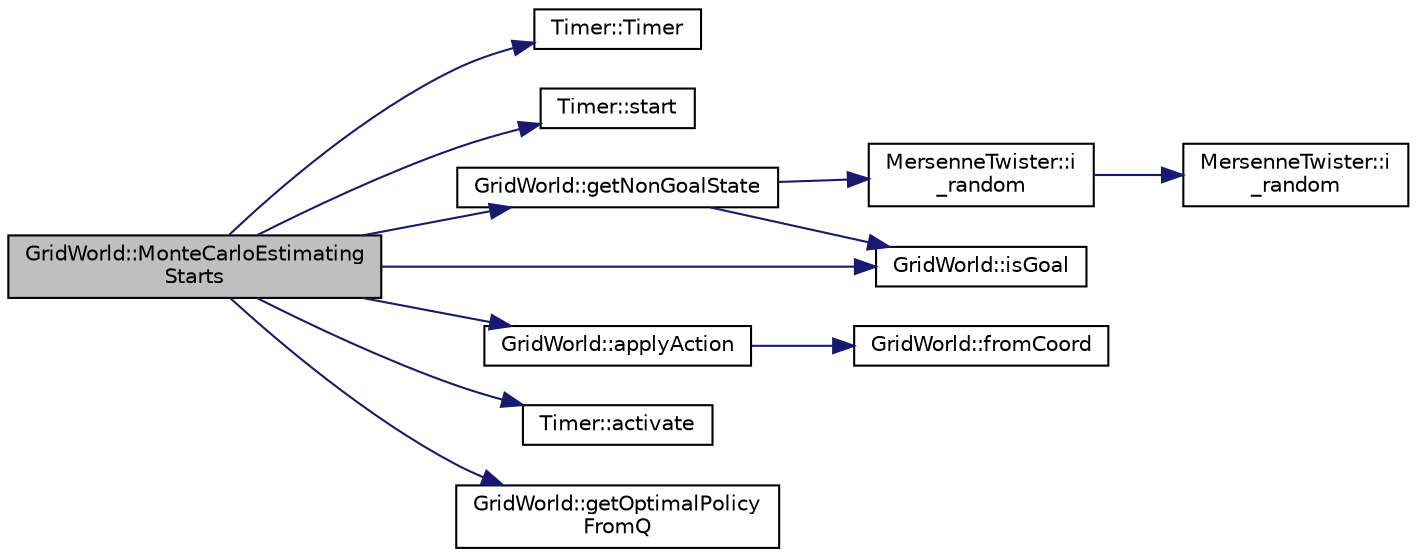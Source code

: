 digraph "GridWorld::MonteCarloEstimatingStarts"
{
  bgcolor="transparent";
  edge [fontname="Helvetica",fontsize="10",labelfontname="Helvetica",labelfontsize="10"];
  node [fontname="Helvetica",fontsize="10",shape=record];
  rankdir="LR";
  Node66 [label="GridWorld::MonteCarloEstimating\lStarts",height=0.2,width=0.4,color="black", fillcolor="grey75", style="filled", fontcolor="black"];
  Node66 -> Node67 [color="midnightblue",fontsize="10",style="solid",fontname="Helvetica"];
  Node67 [label="Timer::Timer",height=0.2,width=0.4,color="black",URL="$classTimer.html#ad6961e6afa7a21a78e564d8f21d7387b",tooltip="Creates an instance of a timer object. "];
  Node66 -> Node68 [color="midnightblue",fontsize="10",style="solid",fontname="Helvetica"];
  Node68 [label="Timer::start",height=0.2,width=0.4,color="black",URL="$classTimer.html#a3a8b5272198d029779dc9302a54305a8",tooltip="Start the timer. "];
  Node66 -> Node69 [color="midnightblue",fontsize="10",style="solid",fontname="Helvetica"];
  Node69 [label="GridWorld::getNonGoalState",height=0.2,width=0.4,color="black",URL="$classGridWorld.html#a32bc48e56c9a7163d2fbf917df9d35c0",tooltip="Selects a random non-goal state. "];
  Node69 -> Node70 [color="midnightblue",fontsize="10",style="solid",fontname="Helvetica"];
  Node70 [label="MersenneTwister::i\l_random",height=0.2,width=0.4,color="black",URL="$classMersenneTwister.html#a063d531b0832d9ffa50c4c0340e7e510",tooltip="Pseudo-random number generator using the Mersenne Twister method. "];
  Node70 -> Node71 [color="midnightblue",fontsize="10",style="solid",fontname="Helvetica"];
  Node71 [label="MersenneTwister::i\l_random",height=0.2,width=0.4,color="black",URL="$classMersenneTwister.html#aa9ac0f554639124111e344e9889334e8",tooltip="Pseudo-random number generator using the Mersenne Twister method. "];
  Node69 -> Node72 [color="midnightblue",fontsize="10",style="solid",fontname="Helvetica"];
  Node72 [label="GridWorld::isGoal",height=0.2,width=0.4,color="black",URL="$classGridWorld.html#a202b7bda8938f3c641c2812dcc9b5ac1",tooltip="Informs whether a state is a goal state in the grid world. "];
  Node66 -> Node73 [color="midnightblue",fontsize="10",style="solid",fontname="Helvetica"];
  Node73 [label="GridWorld::applyAction",height=0.2,width=0.4,color="black",URL="$classGridWorld.html#aee5066a1ae4ad067c4ac846c6ed15dea",tooltip="Returns the next state that results from applying an action to a state. "];
  Node73 -> Node74 [color="midnightblue",fontsize="10",style="solid",fontname="Helvetica"];
  Node74 [label="GridWorld::fromCoord",height=0.2,width=0.4,color="black",URL="$classGridWorld.html#a5241a21b520fc8c9d4c0110de285aec1",tooltip="Transforms row x column coordinates from the grid world into a raster representation. "];
  Node66 -> Node72 [color="midnightblue",fontsize="10",style="solid",fontname="Helvetica"];
  Node66 -> Node75 [color="midnightblue",fontsize="10",style="solid",fontname="Helvetica"];
  Node75 [label="Timer::activate",height=0.2,width=0.4,color="black",URL="$classTimer.html#a39c1c8047b50133aea46341f898da32f",tooltip="Checks if the time interval passed in the constructor has passed. "];
  Node66 -> Node76 [color="midnightblue",fontsize="10",style="solid",fontname="Helvetica"];
  Node76 [label="GridWorld::getOptimalPolicy\lFromQ",height=0.2,width=0.4,color="black",URL="$classGridWorld.html#a89f0fda3df37f368bd118ab41c4098d8",tooltip="Updates the policy matrix according to the action values from the Q matrix. "];
}
